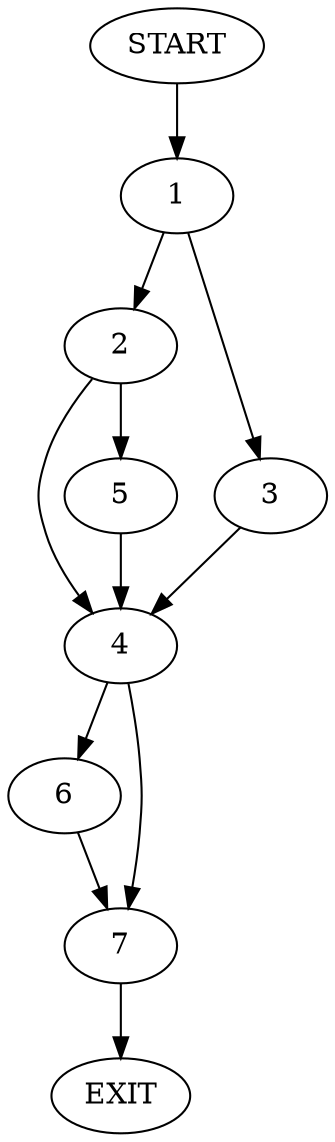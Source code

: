 digraph {
0 [label="START"]
8 [label="EXIT"]
0 -> 1
1 -> 2
1 -> 3
2 -> 4
2 -> 5
3 -> 4
4 -> 6
4 -> 7
5 -> 4
7 -> 8
6 -> 7
}

